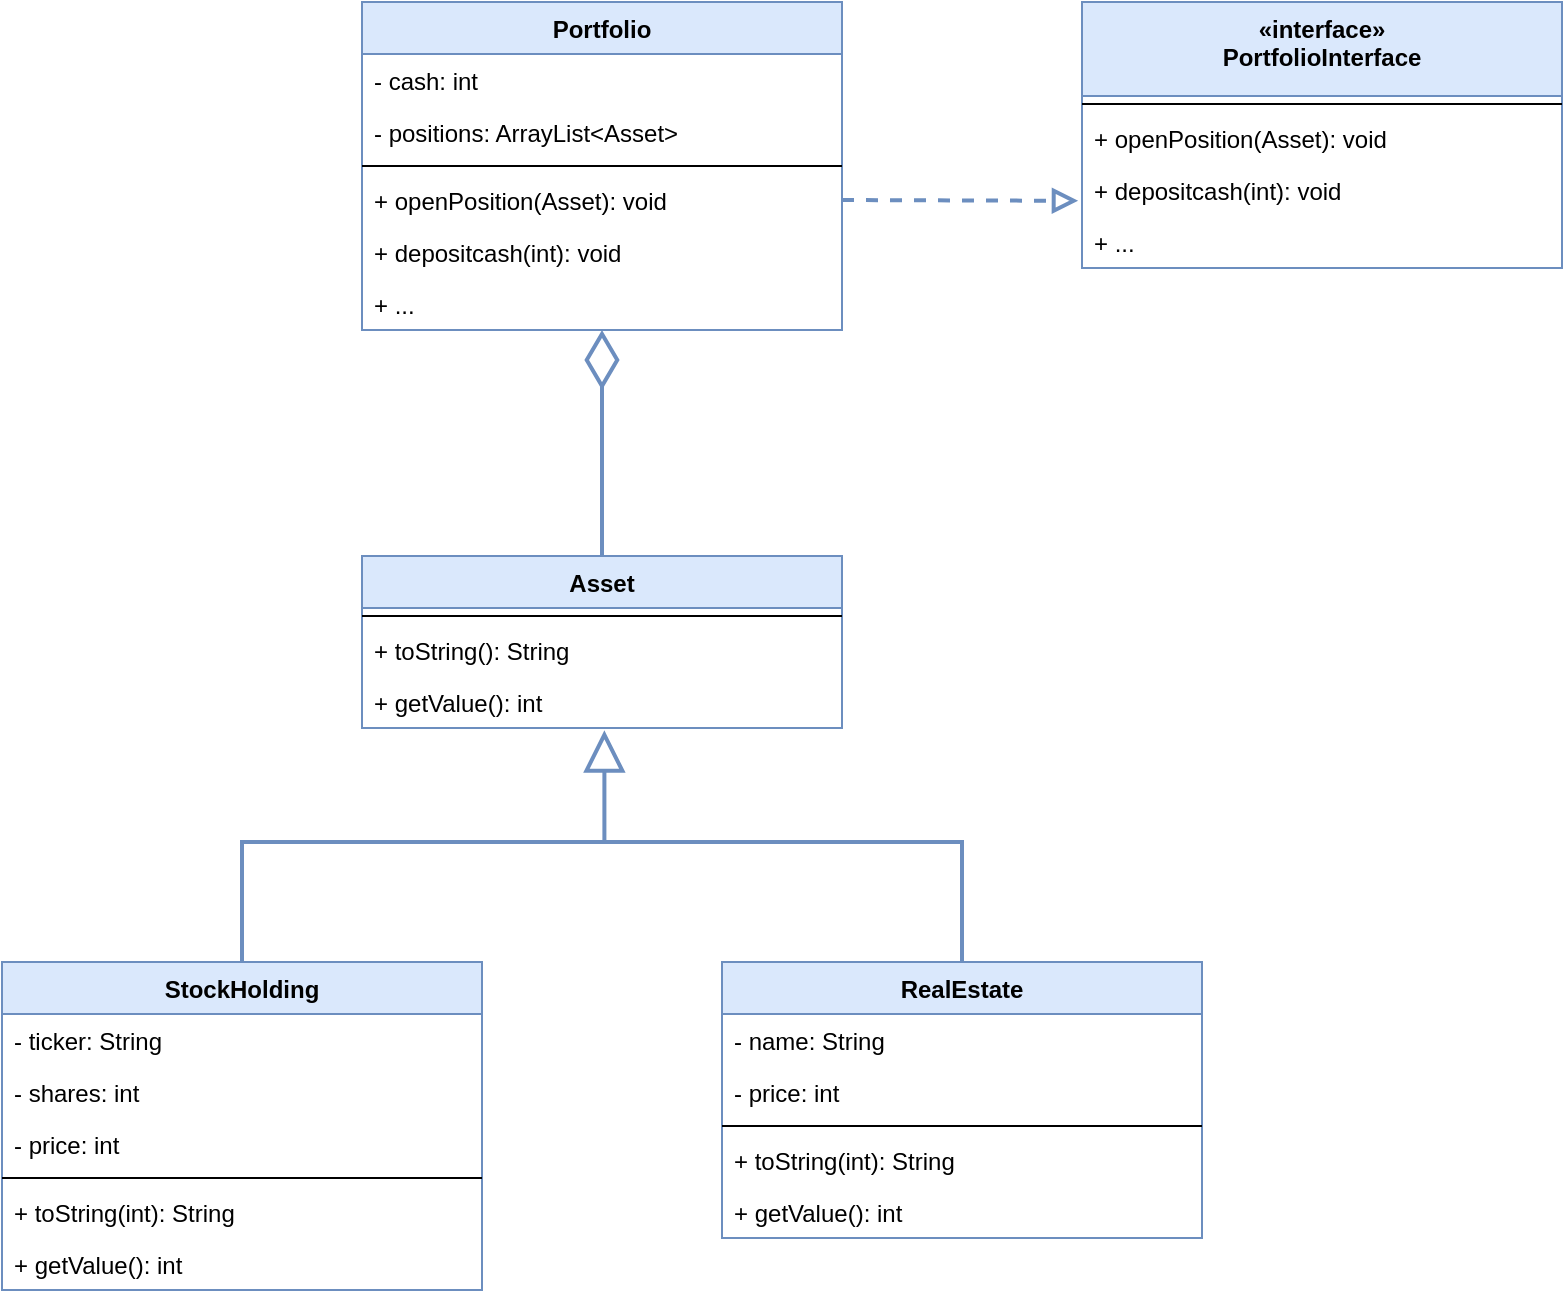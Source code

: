 <mxfile version="20.7.4" type="device"><diagram id="7VK_BTmFym-u6Z7gyhPJ" name="class_diagram"><mxGraphModel dx="2182" dy="1274" grid="1" gridSize="10" guides="1" tooltips="1" connect="1" arrows="1" fold="1" page="1" pageScale="1" pageWidth="1169" pageHeight="827" background="#ffffff" math="0" shadow="0"><root><mxCell id="0"/><mxCell id="1" parent="0"/><mxCell id="vgtAmr3IHLEWqKSmXZHl-13" value="Portfolio" style="swimlane;fontStyle=1;align=center;verticalAlign=top;childLayout=stackLayout;horizontal=1;startSize=26;horizontalStack=0;resizeParent=1;resizeParentMax=0;resizeLast=0;collapsible=1;marginBottom=0;fillColor=#dae8fc;strokeColor=#6c8ebf;" parent="1" vertex="1"><mxGeometry x="220" y="80" width="240" height="164" as="geometry"/></mxCell><mxCell id="vgtAmr3IHLEWqKSmXZHl-14" value="- cash: int" style="text;strokeColor=none;fillColor=none;align=left;verticalAlign=top;spacingLeft=4;spacingRight=4;overflow=hidden;rotatable=0;points=[[0,0.5],[1,0.5]];portConstraint=eastwest;" parent="vgtAmr3IHLEWqKSmXZHl-13" vertex="1"><mxGeometry y="26" width="240" height="26" as="geometry"/></mxCell><mxCell id="vgtAmr3IHLEWqKSmXZHl-15" value="- positions: ArrayList&lt;Asset&gt;" style="text;strokeColor=none;fillColor=none;align=left;verticalAlign=top;spacingLeft=4;spacingRight=4;overflow=hidden;rotatable=0;points=[[0,0.5],[1,0.5]];portConstraint=eastwest;" parent="vgtAmr3IHLEWqKSmXZHl-13" vertex="1"><mxGeometry y="52" width="240" height="26" as="geometry"/></mxCell><mxCell id="vgtAmr3IHLEWqKSmXZHl-17" value="" style="line;strokeWidth=1;fillColor=none;align=left;verticalAlign=middle;spacingTop=-1;spacingLeft=3;spacingRight=3;rotatable=0;labelPosition=right;points=[];portConstraint=eastwest;" parent="vgtAmr3IHLEWqKSmXZHl-13" vertex="1"><mxGeometry y="78" width="240" height="8" as="geometry"/></mxCell><mxCell id="vgtAmr3IHLEWqKSmXZHl-18" value="+ openPosition(Asset): void" style="text;strokeColor=none;fillColor=none;align=left;verticalAlign=top;spacingLeft=4;spacingRight=4;overflow=hidden;rotatable=0;points=[[0,0.5],[1,0.5]];portConstraint=eastwest;" parent="vgtAmr3IHLEWqKSmXZHl-13" vertex="1"><mxGeometry y="86" width="240" height="26" as="geometry"/></mxCell><mxCell id="vgtAmr3IHLEWqKSmXZHl-19" value="+ depositcash(int): void" style="text;strokeColor=none;fillColor=none;align=left;verticalAlign=top;spacingLeft=4;spacingRight=4;overflow=hidden;rotatable=0;points=[[0,0.5],[1,0.5]];portConstraint=eastwest;" parent="vgtAmr3IHLEWqKSmXZHl-13" vertex="1"><mxGeometry y="112" width="240" height="26" as="geometry"/></mxCell><mxCell id="vgtAmr3IHLEWqKSmXZHl-20" value="+ ..." style="text;strokeColor=none;fillColor=none;align=left;verticalAlign=top;spacingLeft=4;spacingRight=4;overflow=hidden;rotatable=0;points=[[0,0.5],[1,0.5]];portConstraint=eastwest;" parent="vgtAmr3IHLEWqKSmXZHl-13" vertex="1"><mxGeometry y="138" width="240" height="26" as="geometry"/></mxCell><mxCell id="vgtAmr3IHLEWqKSmXZHl-21" value="Asset" style="swimlane;fontStyle=1;align=center;verticalAlign=top;childLayout=stackLayout;horizontal=1;startSize=26;horizontalStack=0;resizeParent=1;resizeParentMax=0;resizeLast=0;collapsible=1;marginBottom=0;fillColor=#dae8fc;strokeColor=#6c8ebf;" parent="1" vertex="1"><mxGeometry x="220" y="357" width="240" height="86" as="geometry"/></mxCell><mxCell id="vgtAmr3IHLEWqKSmXZHl-25" value="" style="line;strokeWidth=1;fillColor=none;align=left;verticalAlign=middle;spacingTop=-1;spacingLeft=3;spacingRight=3;rotatable=0;labelPosition=right;points=[];portConstraint=eastwest;" parent="vgtAmr3IHLEWqKSmXZHl-21" vertex="1"><mxGeometry y="26" width="240" height="8" as="geometry"/></mxCell><mxCell id="vgtAmr3IHLEWqKSmXZHl-26" value="+ toString(): String" style="text;strokeColor=none;fillColor=none;align=left;verticalAlign=top;spacingLeft=4;spacingRight=4;overflow=hidden;rotatable=0;points=[[0,0.5],[1,0.5]];portConstraint=eastwest;" parent="vgtAmr3IHLEWqKSmXZHl-21" vertex="1"><mxGeometry y="34" width="240" height="26" as="geometry"/></mxCell><mxCell id="vgtAmr3IHLEWqKSmXZHl-27" value="+ getValue(): int" style="text;strokeColor=none;fillColor=none;align=left;verticalAlign=top;spacingLeft=4;spacingRight=4;overflow=hidden;rotatable=0;points=[[0,0.5],[1,0.5]];portConstraint=eastwest;" parent="vgtAmr3IHLEWqKSmXZHl-21" vertex="1"><mxGeometry y="60" width="240" height="26" as="geometry"/></mxCell><mxCell id="Fsk4wEoNp4yOHj6lykWF-1" value="" style="endArrow=diamondThin;endFill=0;endSize=24;html=1;rounded=0;strokeColor=#6C8EBF;strokeWidth=2;exitX=0.5;exitY=0;exitDx=0;exitDy=0;" edge="1" parent="1" source="vgtAmr3IHLEWqKSmXZHl-21" target="vgtAmr3IHLEWqKSmXZHl-20"><mxGeometry width="160" relative="1" as="geometry"><mxPoint x="290" y="347" as="sourcePoint"/><mxPoint x="340" y="247" as="targetPoint"/></mxGeometry></mxCell><mxCell id="Fsk4wEoNp4yOHj6lykWF-2" value="«interface»&#10;PortfolioInterface" style="swimlane;fontStyle=1;align=center;verticalAlign=top;childLayout=stackLayout;horizontal=1;startSize=47;horizontalStack=0;resizeParent=1;resizeParentMax=0;resizeLast=0;collapsible=1;marginBottom=0;fillColor=#dae8fc;strokeColor=#6c8ebf;fontFamily=Helvetica;" vertex="1" parent="1"><mxGeometry x="580" y="80" width="240" height="133" as="geometry"/></mxCell><mxCell id="Fsk4wEoNp4yOHj6lykWF-5" value="" style="line;strokeWidth=1;fillColor=none;align=left;verticalAlign=middle;spacingTop=-1;spacingLeft=3;spacingRight=3;rotatable=0;labelPosition=right;points=[];portConstraint=eastwest;" vertex="1" parent="Fsk4wEoNp4yOHj6lykWF-2"><mxGeometry y="47" width="240" height="8" as="geometry"/></mxCell><mxCell id="Fsk4wEoNp4yOHj6lykWF-6" value="+ openPosition(Asset): void" style="text;strokeColor=none;fillColor=none;align=left;verticalAlign=top;spacingLeft=4;spacingRight=4;overflow=hidden;rotatable=0;points=[[0,0.5],[1,0.5]];portConstraint=eastwest;" vertex="1" parent="Fsk4wEoNp4yOHj6lykWF-2"><mxGeometry y="55" width="240" height="26" as="geometry"/></mxCell><mxCell id="Fsk4wEoNp4yOHj6lykWF-7" value="+ depositcash(int): void" style="text;strokeColor=none;fillColor=none;align=left;verticalAlign=top;spacingLeft=4;spacingRight=4;overflow=hidden;rotatable=0;points=[[0,0.5],[1,0.5]];portConstraint=eastwest;" vertex="1" parent="Fsk4wEoNp4yOHj6lykWF-2"><mxGeometry y="81" width="240" height="26" as="geometry"/></mxCell><mxCell id="Fsk4wEoNp4yOHj6lykWF-8" value="+ ..." style="text;strokeColor=none;fillColor=none;align=left;verticalAlign=top;spacingLeft=4;spacingRight=4;overflow=hidden;rotatable=0;points=[[0,0.5],[1,0.5]];portConstraint=eastwest;" vertex="1" parent="Fsk4wEoNp4yOHj6lykWF-2"><mxGeometry y="107" width="240" height="26" as="geometry"/></mxCell><mxCell id="Fsk4wEoNp4yOHj6lykWF-16" value="StockHolding" style="swimlane;fontStyle=1;align=center;verticalAlign=top;childLayout=stackLayout;horizontal=1;startSize=26;horizontalStack=0;resizeParent=1;resizeParentMax=0;resizeLast=0;collapsible=1;marginBottom=0;fillColor=#dae8fc;strokeColor=#6c8ebf;" vertex="1" parent="1"><mxGeometry x="40" y="560" width="240" height="164" as="geometry"/></mxCell><mxCell id="Fsk4wEoNp4yOHj6lykWF-17" value="- ticker: String" style="text;strokeColor=none;fillColor=none;align=left;verticalAlign=top;spacingLeft=4;spacingRight=4;overflow=hidden;rotatable=0;points=[[0,0.5],[1,0.5]];portConstraint=eastwest;" vertex="1" parent="Fsk4wEoNp4yOHj6lykWF-16"><mxGeometry y="26" width="240" height="26" as="geometry"/></mxCell><mxCell id="Fsk4wEoNp4yOHj6lykWF-18" value="- shares: int" style="text;strokeColor=none;fillColor=none;align=left;verticalAlign=top;spacingLeft=4;spacingRight=4;overflow=hidden;rotatable=0;points=[[0,0.5],[1,0.5]];portConstraint=eastwest;" vertex="1" parent="Fsk4wEoNp4yOHj6lykWF-16"><mxGeometry y="52" width="240" height="26" as="geometry"/></mxCell><mxCell id="Fsk4wEoNp4yOHj6lykWF-20" value="- price: int" style="text;strokeColor=none;fillColor=none;align=left;verticalAlign=top;spacingLeft=4;spacingRight=4;overflow=hidden;rotatable=0;points=[[0,0.5],[1,0.5]];portConstraint=eastwest;" vertex="1" parent="Fsk4wEoNp4yOHj6lykWF-16"><mxGeometry y="78" width="240" height="26" as="geometry"/></mxCell><mxCell id="Fsk4wEoNp4yOHj6lykWF-19" value="" style="line;strokeWidth=1;fillColor=none;align=left;verticalAlign=middle;spacingTop=-1;spacingLeft=3;spacingRight=3;rotatable=0;labelPosition=right;points=[];portConstraint=eastwest;" vertex="1" parent="Fsk4wEoNp4yOHj6lykWF-16"><mxGeometry y="104" width="240" height="8" as="geometry"/></mxCell><mxCell id="Fsk4wEoNp4yOHj6lykWF-21" value="+ toString(int): String" style="text;strokeColor=none;fillColor=none;align=left;verticalAlign=top;spacingLeft=4;spacingRight=4;overflow=hidden;rotatable=0;points=[[0,0.5],[1,0.5]];portConstraint=eastwest;" vertex="1" parent="Fsk4wEoNp4yOHj6lykWF-16"><mxGeometry y="112" width="240" height="26" as="geometry"/></mxCell><mxCell id="Fsk4wEoNp4yOHj6lykWF-22" value="+ getValue(): int" style="text;strokeColor=none;fillColor=none;align=left;verticalAlign=top;spacingLeft=4;spacingRight=4;overflow=hidden;rotatable=0;points=[[0,0.5],[1,0.5]];portConstraint=eastwest;" vertex="1" parent="Fsk4wEoNp4yOHj6lykWF-16"><mxGeometry y="138" width="240" height="26" as="geometry"/></mxCell><mxCell id="Fsk4wEoNp4yOHj6lykWF-31" value="" style="endArrow=block;startArrow=none;endFill=0;startFill=0;endSize=8;html=1;verticalAlign=bottom;dashed=1;labelBackgroundColor=none;rounded=0;strokeColor=#6C8EBF;strokeWidth=2;fontFamily=Helvetica;exitX=1;exitY=0.5;exitDx=0;exitDy=0;entryX=-0.008;entryY=1.016;entryDx=0;entryDy=0;entryPerimeter=0;" edge="1" parent="1" source="vgtAmr3IHLEWqKSmXZHl-18"><mxGeometry width="160" relative="1" as="geometry"><mxPoint x="460" y="197" as="sourcePoint"/><mxPoint x="578.08" y="179.416" as="targetPoint"/></mxGeometry></mxCell><mxCell id="Fsk4wEoNp4yOHj6lykWF-33" value="RealEstate" style="swimlane;fontStyle=1;align=center;verticalAlign=top;childLayout=stackLayout;horizontal=1;startSize=26;horizontalStack=0;resizeParent=1;resizeParentMax=0;resizeLast=0;collapsible=1;marginBottom=0;fillColor=#dae8fc;strokeColor=#6c8ebf;" vertex="1" parent="1"><mxGeometry x="400" y="560" width="240" height="138" as="geometry"/></mxCell><mxCell id="Fsk4wEoNp4yOHj6lykWF-34" value="- name: String" style="text;strokeColor=none;fillColor=none;align=left;verticalAlign=top;spacingLeft=4;spacingRight=4;overflow=hidden;rotatable=0;points=[[0,0.5],[1,0.5]];portConstraint=eastwest;" vertex="1" parent="Fsk4wEoNp4yOHj6lykWF-33"><mxGeometry y="26" width="240" height="26" as="geometry"/></mxCell><mxCell id="Fsk4wEoNp4yOHj6lykWF-36" value="- price: int" style="text;strokeColor=none;fillColor=none;align=left;verticalAlign=top;spacingLeft=4;spacingRight=4;overflow=hidden;rotatable=0;points=[[0,0.5],[1,0.5]];portConstraint=eastwest;" vertex="1" parent="Fsk4wEoNp4yOHj6lykWF-33"><mxGeometry y="52" width="240" height="26" as="geometry"/></mxCell><mxCell id="Fsk4wEoNp4yOHj6lykWF-37" value="" style="line;strokeWidth=1;fillColor=none;align=left;verticalAlign=middle;spacingTop=-1;spacingLeft=3;spacingRight=3;rotatable=0;labelPosition=right;points=[];portConstraint=eastwest;" vertex="1" parent="Fsk4wEoNp4yOHj6lykWF-33"><mxGeometry y="78" width="240" height="8" as="geometry"/></mxCell><mxCell id="Fsk4wEoNp4yOHj6lykWF-38" value="+ toString(int): String" style="text;strokeColor=none;fillColor=none;align=left;verticalAlign=top;spacingLeft=4;spacingRight=4;overflow=hidden;rotatable=0;points=[[0,0.5],[1,0.5]];portConstraint=eastwest;" vertex="1" parent="Fsk4wEoNp4yOHj6lykWF-33"><mxGeometry y="86" width="240" height="26" as="geometry"/></mxCell><mxCell id="Fsk4wEoNp4yOHj6lykWF-39" value="+ getValue(): int" style="text;strokeColor=none;fillColor=none;align=left;verticalAlign=top;spacingLeft=4;spacingRight=4;overflow=hidden;rotatable=0;points=[[0,0.5],[1,0.5]];portConstraint=eastwest;" vertex="1" parent="Fsk4wEoNp4yOHj6lykWF-33"><mxGeometry y="112" width="240" height="26" as="geometry"/></mxCell><mxCell id="Fsk4wEoNp4yOHj6lykWF-40" value="" style="endArrow=block;endSize=16;endFill=0;html=1;rounded=0;strokeColor=#6C8EBF;strokeWidth=2;fontFamily=Helvetica;exitX=0.5;exitY=0;exitDx=0;exitDy=0;entryX=0.505;entryY=1.045;entryDx=0;entryDy=0;entryPerimeter=0;edgeStyle=orthogonalEdgeStyle;" edge="1" parent="1" source="Fsk4wEoNp4yOHj6lykWF-16" target="vgtAmr3IHLEWqKSmXZHl-27"><mxGeometry width="160" relative="1" as="geometry"><mxPoint x="200" y="520" as="sourcePoint"/><mxPoint x="360" y="520" as="targetPoint"/><Array as="points"><mxPoint x="160" y="500"/><mxPoint x="341" y="500"/></Array></mxGeometry></mxCell><mxCell id="Fsk4wEoNp4yOHj6lykWF-43" value="" style="endArrow=none;endSize=16;endFill=0;html=1;rounded=0;strokeColor=#6C8EBF;strokeWidth=2;fontFamily=Helvetica;exitX=0.5;exitY=0;exitDx=0;exitDy=0;edgeStyle=orthogonalEdgeStyle;" edge="1" parent="1" source="Fsk4wEoNp4yOHj6lykWF-33"><mxGeometry width="160" relative="1" as="geometry"><mxPoint x="170.0" y="570" as="sourcePoint"/><mxPoint x="340" y="500" as="targetPoint"/><Array as="points"><mxPoint x="520" y="500"/></Array></mxGeometry></mxCell></root></mxGraphModel></diagram></mxfile>